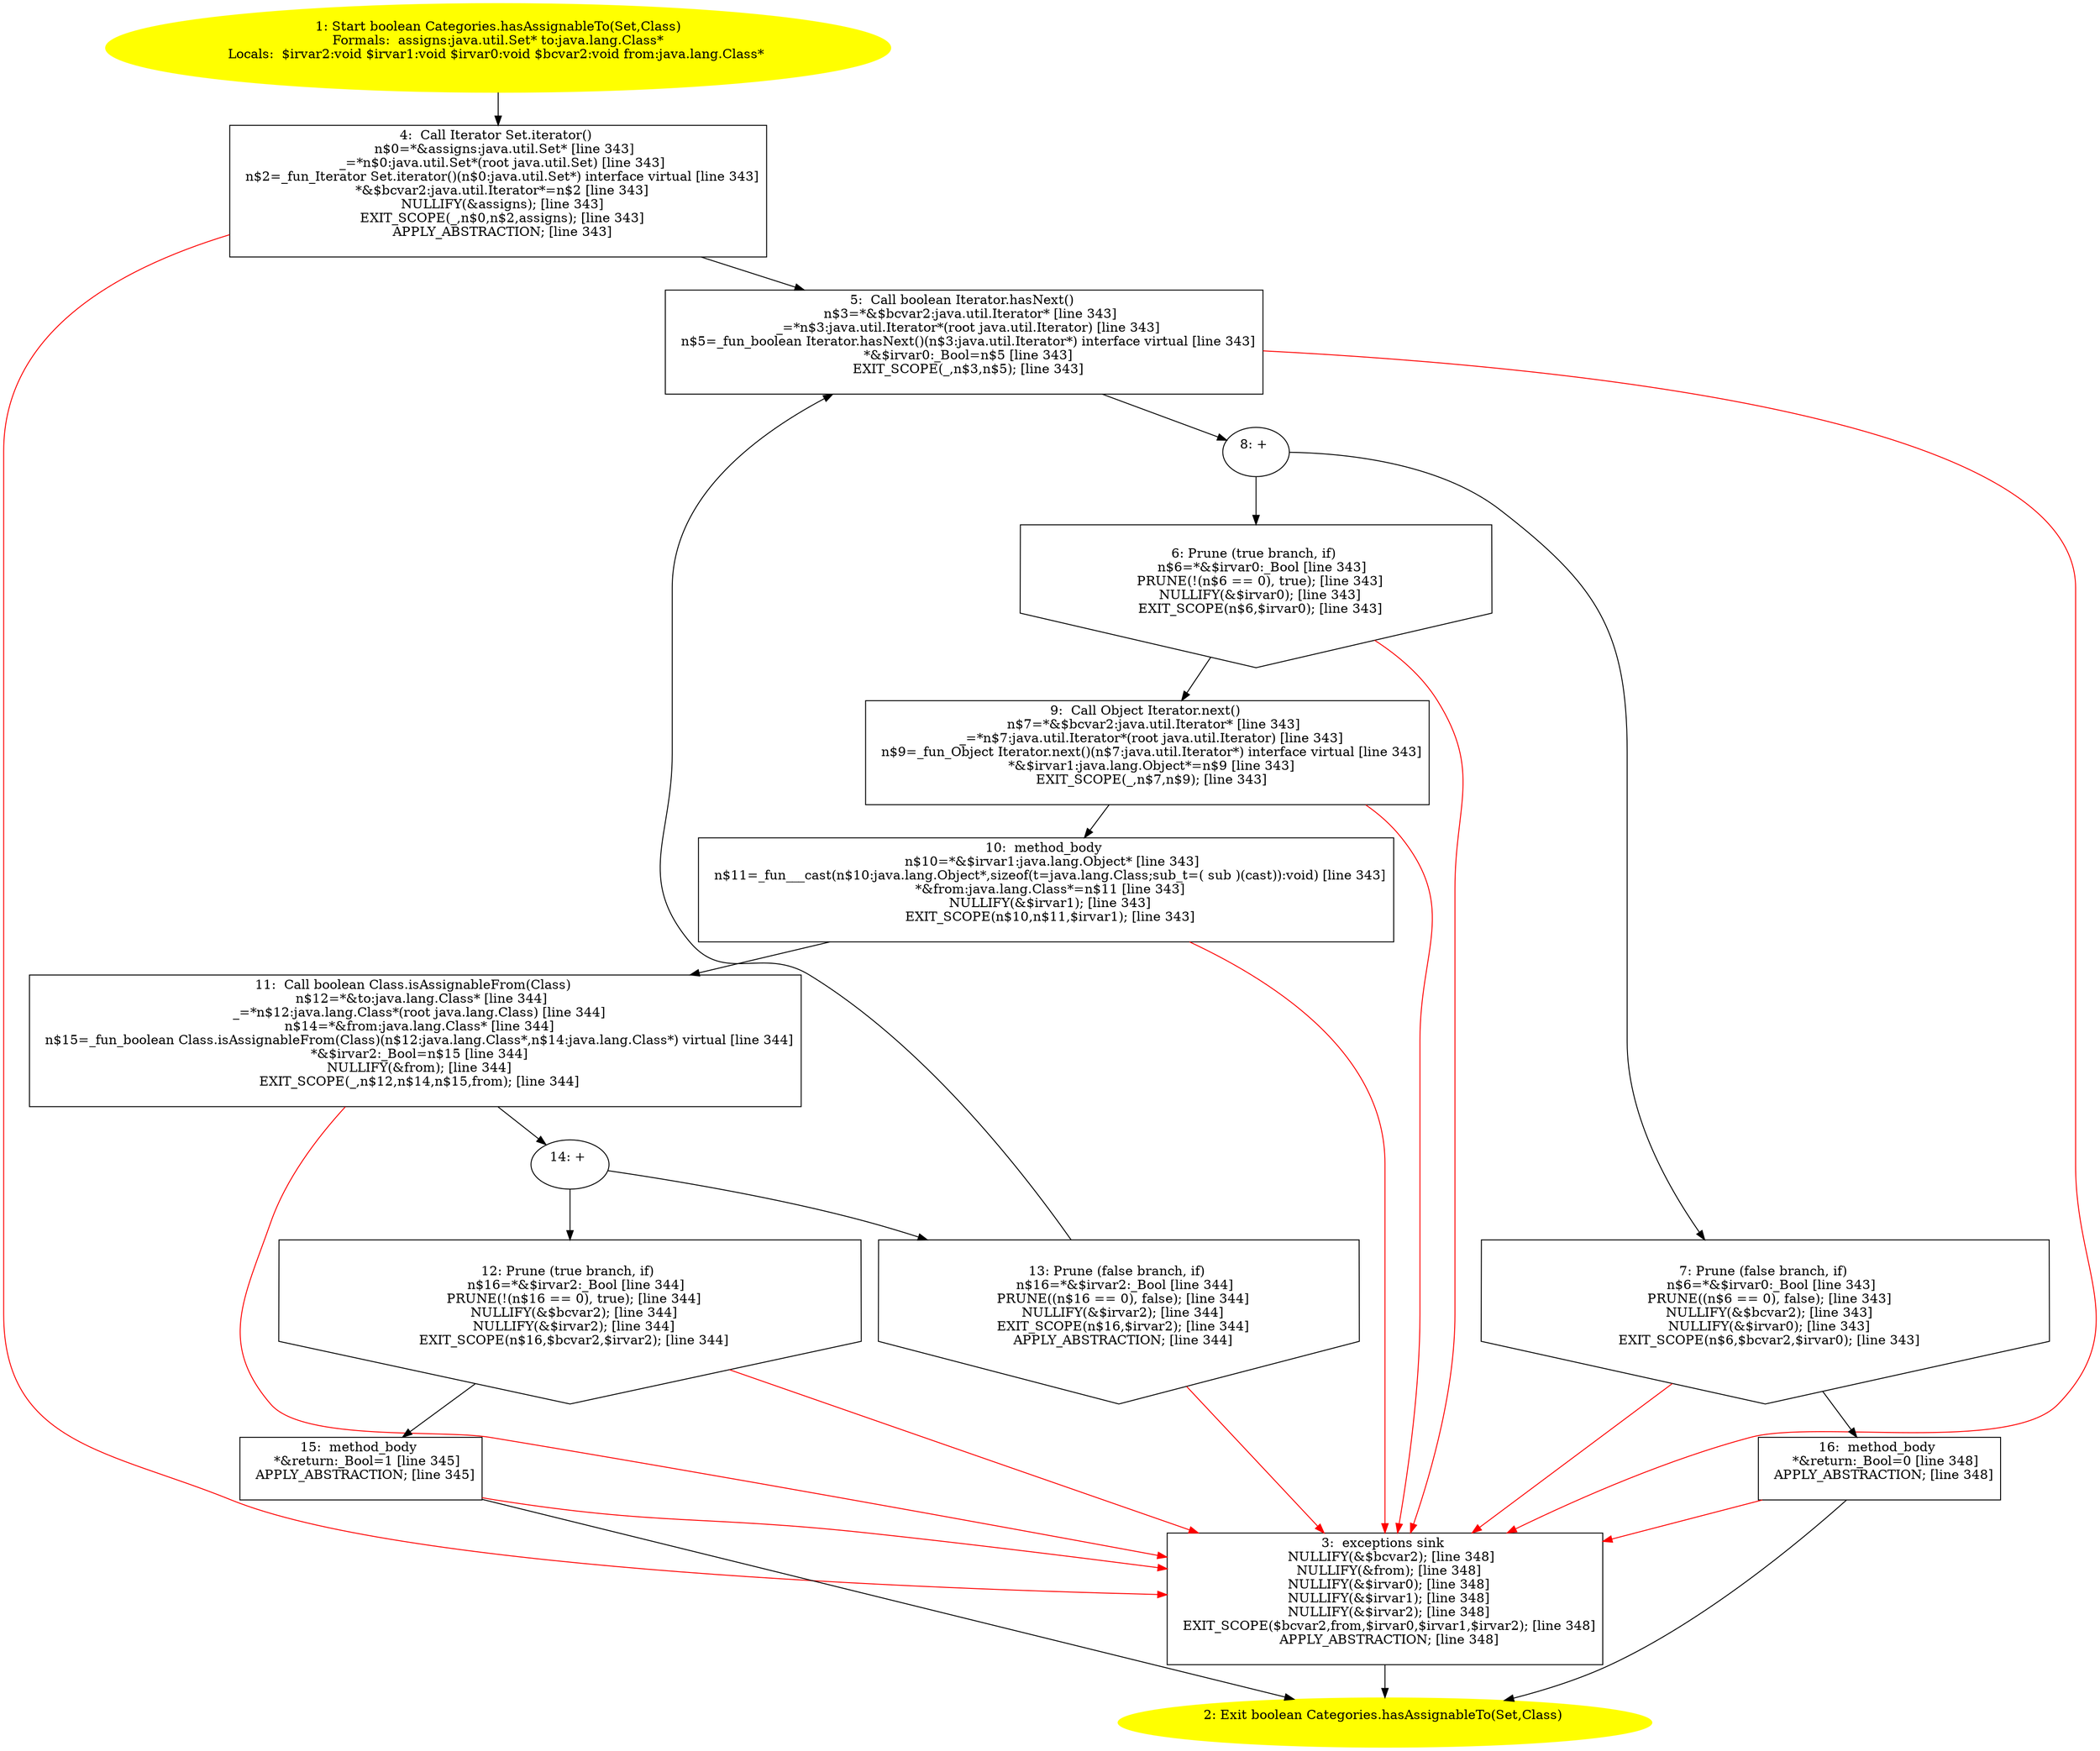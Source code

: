 /* @generated */
digraph cfg {
"org.junit.experimental.categories.Categories.hasAssignableTo(java.util.Set,java.lang.Class):boolean.944b506c6ba43eb17be4fb03ec688a1f_1" [label="1: Start boolean Categories.hasAssignableTo(Set,Class)\nFormals:  assigns:java.util.Set* to:java.lang.Class*\nLocals:  $irvar2:void $irvar1:void $irvar0:void $bcvar2:void from:java.lang.Class* \n  " color=yellow style=filled]
	

	 "org.junit.experimental.categories.Categories.hasAssignableTo(java.util.Set,java.lang.Class):boolean.944b506c6ba43eb17be4fb03ec688a1f_1" -> "org.junit.experimental.categories.Categories.hasAssignableTo(java.util.Set,java.lang.Class):boolean.944b506c6ba43eb17be4fb03ec688a1f_4" ;
"org.junit.experimental.categories.Categories.hasAssignableTo(java.util.Set,java.lang.Class):boolean.944b506c6ba43eb17be4fb03ec688a1f_2" [label="2: Exit boolean Categories.hasAssignableTo(Set,Class) \n  " color=yellow style=filled]
	

"org.junit.experimental.categories.Categories.hasAssignableTo(java.util.Set,java.lang.Class):boolean.944b506c6ba43eb17be4fb03ec688a1f_3" [label="3:  exceptions sink \n   NULLIFY(&$bcvar2); [line 348]\n  NULLIFY(&from); [line 348]\n  NULLIFY(&$irvar0); [line 348]\n  NULLIFY(&$irvar1); [line 348]\n  NULLIFY(&$irvar2); [line 348]\n  EXIT_SCOPE($bcvar2,from,$irvar0,$irvar1,$irvar2); [line 348]\n  APPLY_ABSTRACTION; [line 348]\n " shape="box"]
	

	 "org.junit.experimental.categories.Categories.hasAssignableTo(java.util.Set,java.lang.Class):boolean.944b506c6ba43eb17be4fb03ec688a1f_3" -> "org.junit.experimental.categories.Categories.hasAssignableTo(java.util.Set,java.lang.Class):boolean.944b506c6ba43eb17be4fb03ec688a1f_2" ;
"org.junit.experimental.categories.Categories.hasAssignableTo(java.util.Set,java.lang.Class):boolean.944b506c6ba43eb17be4fb03ec688a1f_4" [label="4:  Call Iterator Set.iterator() \n   n$0=*&assigns:java.util.Set* [line 343]\n  _=*n$0:java.util.Set*(root java.util.Set) [line 343]\n  n$2=_fun_Iterator Set.iterator()(n$0:java.util.Set*) interface virtual [line 343]\n  *&$bcvar2:java.util.Iterator*=n$2 [line 343]\n  NULLIFY(&assigns); [line 343]\n  EXIT_SCOPE(_,n$0,n$2,assigns); [line 343]\n  APPLY_ABSTRACTION; [line 343]\n " shape="box"]
	

	 "org.junit.experimental.categories.Categories.hasAssignableTo(java.util.Set,java.lang.Class):boolean.944b506c6ba43eb17be4fb03ec688a1f_4" -> "org.junit.experimental.categories.Categories.hasAssignableTo(java.util.Set,java.lang.Class):boolean.944b506c6ba43eb17be4fb03ec688a1f_5" ;
	 "org.junit.experimental.categories.Categories.hasAssignableTo(java.util.Set,java.lang.Class):boolean.944b506c6ba43eb17be4fb03ec688a1f_4" -> "org.junit.experimental.categories.Categories.hasAssignableTo(java.util.Set,java.lang.Class):boolean.944b506c6ba43eb17be4fb03ec688a1f_3" [color="red" ];
"org.junit.experimental.categories.Categories.hasAssignableTo(java.util.Set,java.lang.Class):boolean.944b506c6ba43eb17be4fb03ec688a1f_5" [label="5:  Call boolean Iterator.hasNext() \n   n$3=*&$bcvar2:java.util.Iterator* [line 343]\n  _=*n$3:java.util.Iterator*(root java.util.Iterator) [line 343]\n  n$5=_fun_boolean Iterator.hasNext()(n$3:java.util.Iterator*) interface virtual [line 343]\n  *&$irvar0:_Bool=n$5 [line 343]\n  EXIT_SCOPE(_,n$3,n$5); [line 343]\n " shape="box"]
	

	 "org.junit.experimental.categories.Categories.hasAssignableTo(java.util.Set,java.lang.Class):boolean.944b506c6ba43eb17be4fb03ec688a1f_5" -> "org.junit.experimental.categories.Categories.hasAssignableTo(java.util.Set,java.lang.Class):boolean.944b506c6ba43eb17be4fb03ec688a1f_8" ;
	 "org.junit.experimental.categories.Categories.hasAssignableTo(java.util.Set,java.lang.Class):boolean.944b506c6ba43eb17be4fb03ec688a1f_5" -> "org.junit.experimental.categories.Categories.hasAssignableTo(java.util.Set,java.lang.Class):boolean.944b506c6ba43eb17be4fb03ec688a1f_3" [color="red" ];
"org.junit.experimental.categories.Categories.hasAssignableTo(java.util.Set,java.lang.Class):boolean.944b506c6ba43eb17be4fb03ec688a1f_6" [label="6: Prune (true branch, if) \n   n$6=*&$irvar0:_Bool [line 343]\n  PRUNE(!(n$6 == 0), true); [line 343]\n  NULLIFY(&$irvar0); [line 343]\n  EXIT_SCOPE(n$6,$irvar0); [line 343]\n " shape="invhouse"]
	

	 "org.junit.experimental.categories.Categories.hasAssignableTo(java.util.Set,java.lang.Class):boolean.944b506c6ba43eb17be4fb03ec688a1f_6" -> "org.junit.experimental.categories.Categories.hasAssignableTo(java.util.Set,java.lang.Class):boolean.944b506c6ba43eb17be4fb03ec688a1f_9" ;
	 "org.junit.experimental.categories.Categories.hasAssignableTo(java.util.Set,java.lang.Class):boolean.944b506c6ba43eb17be4fb03ec688a1f_6" -> "org.junit.experimental.categories.Categories.hasAssignableTo(java.util.Set,java.lang.Class):boolean.944b506c6ba43eb17be4fb03ec688a1f_3" [color="red" ];
"org.junit.experimental.categories.Categories.hasAssignableTo(java.util.Set,java.lang.Class):boolean.944b506c6ba43eb17be4fb03ec688a1f_7" [label="7: Prune (false branch, if) \n   n$6=*&$irvar0:_Bool [line 343]\n  PRUNE((n$6 == 0), false); [line 343]\n  NULLIFY(&$bcvar2); [line 343]\n  NULLIFY(&$irvar0); [line 343]\n  EXIT_SCOPE(n$6,$bcvar2,$irvar0); [line 343]\n " shape="invhouse"]
	

	 "org.junit.experimental.categories.Categories.hasAssignableTo(java.util.Set,java.lang.Class):boolean.944b506c6ba43eb17be4fb03ec688a1f_7" -> "org.junit.experimental.categories.Categories.hasAssignableTo(java.util.Set,java.lang.Class):boolean.944b506c6ba43eb17be4fb03ec688a1f_16" ;
	 "org.junit.experimental.categories.Categories.hasAssignableTo(java.util.Set,java.lang.Class):boolean.944b506c6ba43eb17be4fb03ec688a1f_7" -> "org.junit.experimental.categories.Categories.hasAssignableTo(java.util.Set,java.lang.Class):boolean.944b506c6ba43eb17be4fb03ec688a1f_3" [color="red" ];
"org.junit.experimental.categories.Categories.hasAssignableTo(java.util.Set,java.lang.Class):boolean.944b506c6ba43eb17be4fb03ec688a1f_8" [label="8: + \n  " ]
	

	 "org.junit.experimental.categories.Categories.hasAssignableTo(java.util.Set,java.lang.Class):boolean.944b506c6ba43eb17be4fb03ec688a1f_8" -> "org.junit.experimental.categories.Categories.hasAssignableTo(java.util.Set,java.lang.Class):boolean.944b506c6ba43eb17be4fb03ec688a1f_6" ;
	 "org.junit.experimental.categories.Categories.hasAssignableTo(java.util.Set,java.lang.Class):boolean.944b506c6ba43eb17be4fb03ec688a1f_8" -> "org.junit.experimental.categories.Categories.hasAssignableTo(java.util.Set,java.lang.Class):boolean.944b506c6ba43eb17be4fb03ec688a1f_7" ;
"org.junit.experimental.categories.Categories.hasAssignableTo(java.util.Set,java.lang.Class):boolean.944b506c6ba43eb17be4fb03ec688a1f_9" [label="9:  Call Object Iterator.next() \n   n$7=*&$bcvar2:java.util.Iterator* [line 343]\n  _=*n$7:java.util.Iterator*(root java.util.Iterator) [line 343]\n  n$9=_fun_Object Iterator.next()(n$7:java.util.Iterator*) interface virtual [line 343]\n  *&$irvar1:java.lang.Object*=n$9 [line 343]\n  EXIT_SCOPE(_,n$7,n$9); [line 343]\n " shape="box"]
	

	 "org.junit.experimental.categories.Categories.hasAssignableTo(java.util.Set,java.lang.Class):boolean.944b506c6ba43eb17be4fb03ec688a1f_9" -> "org.junit.experimental.categories.Categories.hasAssignableTo(java.util.Set,java.lang.Class):boolean.944b506c6ba43eb17be4fb03ec688a1f_10" ;
	 "org.junit.experimental.categories.Categories.hasAssignableTo(java.util.Set,java.lang.Class):boolean.944b506c6ba43eb17be4fb03ec688a1f_9" -> "org.junit.experimental.categories.Categories.hasAssignableTo(java.util.Set,java.lang.Class):boolean.944b506c6ba43eb17be4fb03ec688a1f_3" [color="red" ];
"org.junit.experimental.categories.Categories.hasAssignableTo(java.util.Set,java.lang.Class):boolean.944b506c6ba43eb17be4fb03ec688a1f_10" [label="10:  method_body \n   n$10=*&$irvar1:java.lang.Object* [line 343]\n  n$11=_fun___cast(n$10:java.lang.Object*,sizeof(t=java.lang.Class;sub_t=( sub )(cast)):void) [line 343]\n  *&from:java.lang.Class*=n$11 [line 343]\n  NULLIFY(&$irvar1); [line 343]\n  EXIT_SCOPE(n$10,n$11,$irvar1); [line 343]\n " shape="box"]
	

	 "org.junit.experimental.categories.Categories.hasAssignableTo(java.util.Set,java.lang.Class):boolean.944b506c6ba43eb17be4fb03ec688a1f_10" -> "org.junit.experimental.categories.Categories.hasAssignableTo(java.util.Set,java.lang.Class):boolean.944b506c6ba43eb17be4fb03ec688a1f_11" ;
	 "org.junit.experimental.categories.Categories.hasAssignableTo(java.util.Set,java.lang.Class):boolean.944b506c6ba43eb17be4fb03ec688a1f_10" -> "org.junit.experimental.categories.Categories.hasAssignableTo(java.util.Set,java.lang.Class):boolean.944b506c6ba43eb17be4fb03ec688a1f_3" [color="red" ];
"org.junit.experimental.categories.Categories.hasAssignableTo(java.util.Set,java.lang.Class):boolean.944b506c6ba43eb17be4fb03ec688a1f_11" [label="11:  Call boolean Class.isAssignableFrom(Class) \n   n$12=*&to:java.lang.Class* [line 344]\n  _=*n$12:java.lang.Class*(root java.lang.Class) [line 344]\n  n$14=*&from:java.lang.Class* [line 344]\n  n$15=_fun_boolean Class.isAssignableFrom(Class)(n$12:java.lang.Class*,n$14:java.lang.Class*) virtual [line 344]\n  *&$irvar2:_Bool=n$15 [line 344]\n  NULLIFY(&from); [line 344]\n  EXIT_SCOPE(_,n$12,n$14,n$15,from); [line 344]\n " shape="box"]
	

	 "org.junit.experimental.categories.Categories.hasAssignableTo(java.util.Set,java.lang.Class):boolean.944b506c6ba43eb17be4fb03ec688a1f_11" -> "org.junit.experimental.categories.Categories.hasAssignableTo(java.util.Set,java.lang.Class):boolean.944b506c6ba43eb17be4fb03ec688a1f_14" ;
	 "org.junit.experimental.categories.Categories.hasAssignableTo(java.util.Set,java.lang.Class):boolean.944b506c6ba43eb17be4fb03ec688a1f_11" -> "org.junit.experimental.categories.Categories.hasAssignableTo(java.util.Set,java.lang.Class):boolean.944b506c6ba43eb17be4fb03ec688a1f_3" [color="red" ];
"org.junit.experimental.categories.Categories.hasAssignableTo(java.util.Set,java.lang.Class):boolean.944b506c6ba43eb17be4fb03ec688a1f_12" [label="12: Prune (true branch, if) \n   n$16=*&$irvar2:_Bool [line 344]\n  PRUNE(!(n$16 == 0), true); [line 344]\n  NULLIFY(&$bcvar2); [line 344]\n  NULLIFY(&$irvar2); [line 344]\n  EXIT_SCOPE(n$16,$bcvar2,$irvar2); [line 344]\n " shape="invhouse"]
	

	 "org.junit.experimental.categories.Categories.hasAssignableTo(java.util.Set,java.lang.Class):boolean.944b506c6ba43eb17be4fb03ec688a1f_12" -> "org.junit.experimental.categories.Categories.hasAssignableTo(java.util.Set,java.lang.Class):boolean.944b506c6ba43eb17be4fb03ec688a1f_15" ;
	 "org.junit.experimental.categories.Categories.hasAssignableTo(java.util.Set,java.lang.Class):boolean.944b506c6ba43eb17be4fb03ec688a1f_12" -> "org.junit.experimental.categories.Categories.hasAssignableTo(java.util.Set,java.lang.Class):boolean.944b506c6ba43eb17be4fb03ec688a1f_3" [color="red" ];
"org.junit.experimental.categories.Categories.hasAssignableTo(java.util.Set,java.lang.Class):boolean.944b506c6ba43eb17be4fb03ec688a1f_13" [label="13: Prune (false branch, if) \n   n$16=*&$irvar2:_Bool [line 344]\n  PRUNE((n$16 == 0), false); [line 344]\n  NULLIFY(&$irvar2); [line 344]\n  EXIT_SCOPE(n$16,$irvar2); [line 344]\n  APPLY_ABSTRACTION; [line 344]\n " shape="invhouse"]
	

	 "org.junit.experimental.categories.Categories.hasAssignableTo(java.util.Set,java.lang.Class):boolean.944b506c6ba43eb17be4fb03ec688a1f_13" -> "org.junit.experimental.categories.Categories.hasAssignableTo(java.util.Set,java.lang.Class):boolean.944b506c6ba43eb17be4fb03ec688a1f_5" ;
	 "org.junit.experimental.categories.Categories.hasAssignableTo(java.util.Set,java.lang.Class):boolean.944b506c6ba43eb17be4fb03ec688a1f_13" -> "org.junit.experimental.categories.Categories.hasAssignableTo(java.util.Set,java.lang.Class):boolean.944b506c6ba43eb17be4fb03ec688a1f_3" [color="red" ];
"org.junit.experimental.categories.Categories.hasAssignableTo(java.util.Set,java.lang.Class):boolean.944b506c6ba43eb17be4fb03ec688a1f_14" [label="14: + \n  " ]
	

	 "org.junit.experimental.categories.Categories.hasAssignableTo(java.util.Set,java.lang.Class):boolean.944b506c6ba43eb17be4fb03ec688a1f_14" -> "org.junit.experimental.categories.Categories.hasAssignableTo(java.util.Set,java.lang.Class):boolean.944b506c6ba43eb17be4fb03ec688a1f_12" ;
	 "org.junit.experimental.categories.Categories.hasAssignableTo(java.util.Set,java.lang.Class):boolean.944b506c6ba43eb17be4fb03ec688a1f_14" -> "org.junit.experimental.categories.Categories.hasAssignableTo(java.util.Set,java.lang.Class):boolean.944b506c6ba43eb17be4fb03ec688a1f_13" ;
"org.junit.experimental.categories.Categories.hasAssignableTo(java.util.Set,java.lang.Class):boolean.944b506c6ba43eb17be4fb03ec688a1f_15" [label="15:  method_body \n   *&return:_Bool=1 [line 345]\n  APPLY_ABSTRACTION; [line 345]\n " shape="box"]
	

	 "org.junit.experimental.categories.Categories.hasAssignableTo(java.util.Set,java.lang.Class):boolean.944b506c6ba43eb17be4fb03ec688a1f_15" -> "org.junit.experimental.categories.Categories.hasAssignableTo(java.util.Set,java.lang.Class):boolean.944b506c6ba43eb17be4fb03ec688a1f_2" ;
	 "org.junit.experimental.categories.Categories.hasAssignableTo(java.util.Set,java.lang.Class):boolean.944b506c6ba43eb17be4fb03ec688a1f_15" -> "org.junit.experimental.categories.Categories.hasAssignableTo(java.util.Set,java.lang.Class):boolean.944b506c6ba43eb17be4fb03ec688a1f_3" [color="red" ];
"org.junit.experimental.categories.Categories.hasAssignableTo(java.util.Set,java.lang.Class):boolean.944b506c6ba43eb17be4fb03ec688a1f_16" [label="16:  method_body \n   *&return:_Bool=0 [line 348]\n  APPLY_ABSTRACTION; [line 348]\n " shape="box"]
	

	 "org.junit.experimental.categories.Categories.hasAssignableTo(java.util.Set,java.lang.Class):boolean.944b506c6ba43eb17be4fb03ec688a1f_16" -> "org.junit.experimental.categories.Categories.hasAssignableTo(java.util.Set,java.lang.Class):boolean.944b506c6ba43eb17be4fb03ec688a1f_2" ;
	 "org.junit.experimental.categories.Categories.hasAssignableTo(java.util.Set,java.lang.Class):boolean.944b506c6ba43eb17be4fb03ec688a1f_16" -> "org.junit.experimental.categories.Categories.hasAssignableTo(java.util.Set,java.lang.Class):boolean.944b506c6ba43eb17be4fb03ec688a1f_3" [color="red" ];
}
